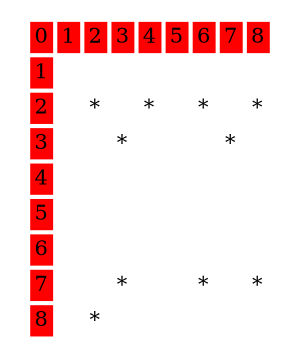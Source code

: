 digraph dibujo{
tabla[shape = plaintext, fontsize = 10, label = <
<TABLE BORDER = " 0" border  = "0" cellborder = "0">
"<tr><td BGCOLOR="red">0</td><td BGCOLOR="red">1</td><td BGCOLOR="red">2</td><td BGCOLOR="red">3</td><td BGCOLOR="red">4</td><td BGCOLOR="red">5</td><td BGCOLOR="red">6</td><td BGCOLOR="red">7</td><td BGCOLOR="red">8</td></tr><tr><td BGCOLOR="red">1</td><td> </td><td> </td><td> </td><td> </td><td> </td><td> </td><td> </td><td> </td></tr><tr><td BGCOLOR="red">2</td><td> </td><td>*</td><td> </td><td>*</td><td> </td><td>*</td><td> </td><td>*</td></tr><tr><td BGCOLOR="red">3</td><td> </td><td> </td><td>*</td><td> </td><td> </td><td> </td><td>*</td><td> </td></tr><tr><td BGCOLOR="red">4</td><td> </td><td> </td><td> </td><td> </td><td> </td><td> </td><td> </td><td> </td></tr><tr><td BGCOLOR="red">5</td><td> </td><td> </td><td> </td><td> </td><td> </td><td> </td><td> </td><td> </td></tr><tr><td BGCOLOR="red">6</td><td> </td><td> </td><td> </td><td> </td><td> </td><td> </td><td> </td><td> </td></tr><tr><td BGCOLOR="red">7</td><td> </td><td> </td><td>*</td><td> </td><td> </td><td>*</td><td> </td><td>*</td></tr><tr><td BGCOLOR="red">8</td><td> </td><td>*</td><td> </td><td> </td><td> </td><td> </td><td> </td><td> </td></tr></TABLE>
>];}